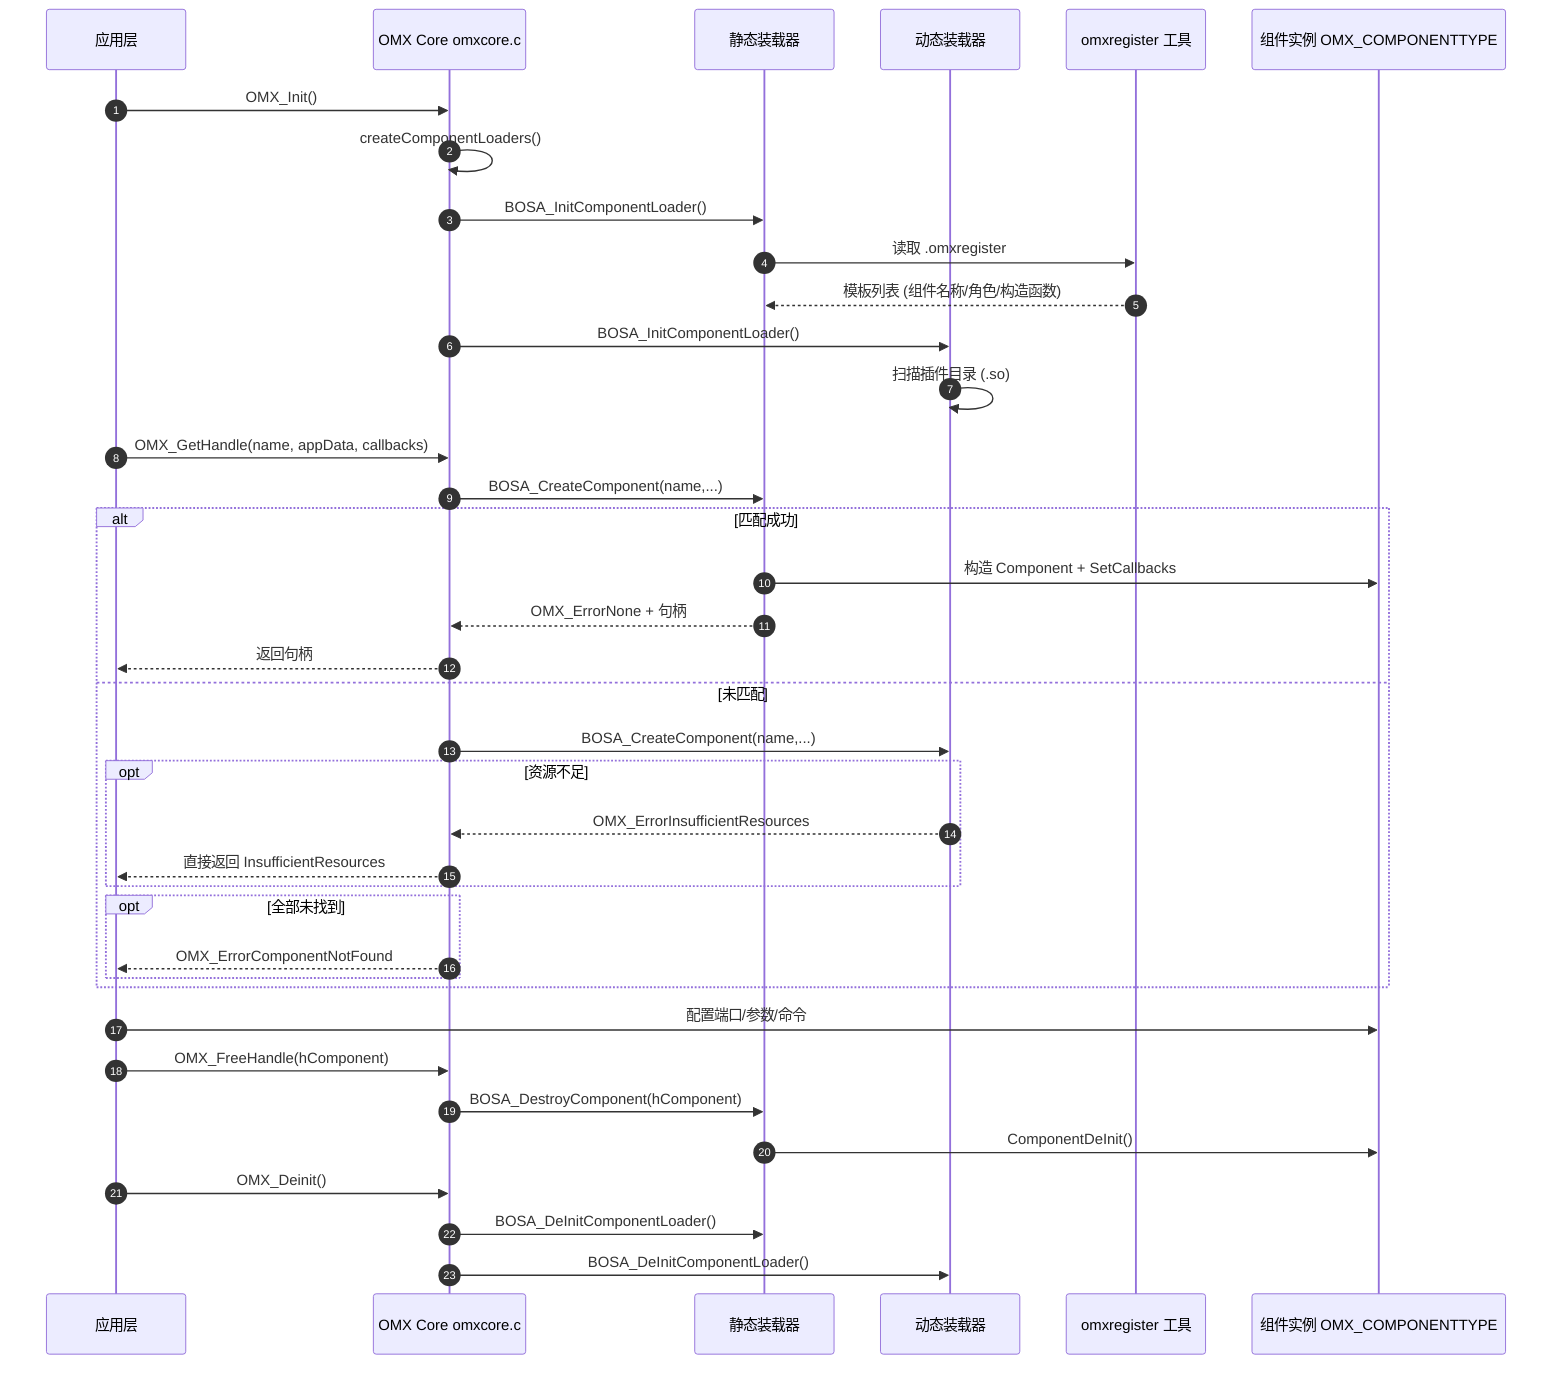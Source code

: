 sequenceDiagram
  autonumber
  participant App as 应用层
  participant Core as OMX Core omxcore.c
  participant Loader as 静态装载器
  participant Dyn as 动态装载器
  participant Reg as omxregister 工具
  participant Comp as 组件实例 OMX_COMPONENTTYPE

  App->>Core: OMX_Init()
  Core->>Core: createComponentLoaders()
  Core->>Loader: BOSA_InitComponentLoader()
  Loader->>Reg: 读取 .omxregister
  Reg-->>Loader: 模板列表 (组件名称/角色/构造函数)
  Core->>Dyn: BOSA_InitComponentLoader()
  Dyn->>Dyn: 扫描插件目录 (.so)

  App->>Core: OMX_GetHandle(name, appData, callbacks)
  Core->>Loader: BOSA_CreateComponent(name,...)
  alt 匹配成功
    Loader->>Comp: 构造 Component + SetCallbacks
    Loader-->>Core: OMX_ErrorNone + 句柄
    Core-->>App: 返回句柄
  else 未匹配
    Core->>Dyn: BOSA_CreateComponent(name,...)
    opt 资源不足
      Dyn-->>Core: OMX_ErrorInsufficientResources
      Core-->>App: 直接返回 InsufficientResources
    end
    opt 全部未找到
      Core-->>App: OMX_ErrorComponentNotFound
    end
  end

  App->>Comp: 配置端口/参数/命令
  App->>Core: OMX_FreeHandle(hComponent)
  Core->>Loader: BOSA_DestroyComponent(hComponent)
  Loader->>Comp: ComponentDeInit()

  App->>Core: OMX_Deinit()
  Core->>Loader: BOSA_DeInitComponentLoader()
  Core->>Dyn: BOSA_DeInitComponentLoader()